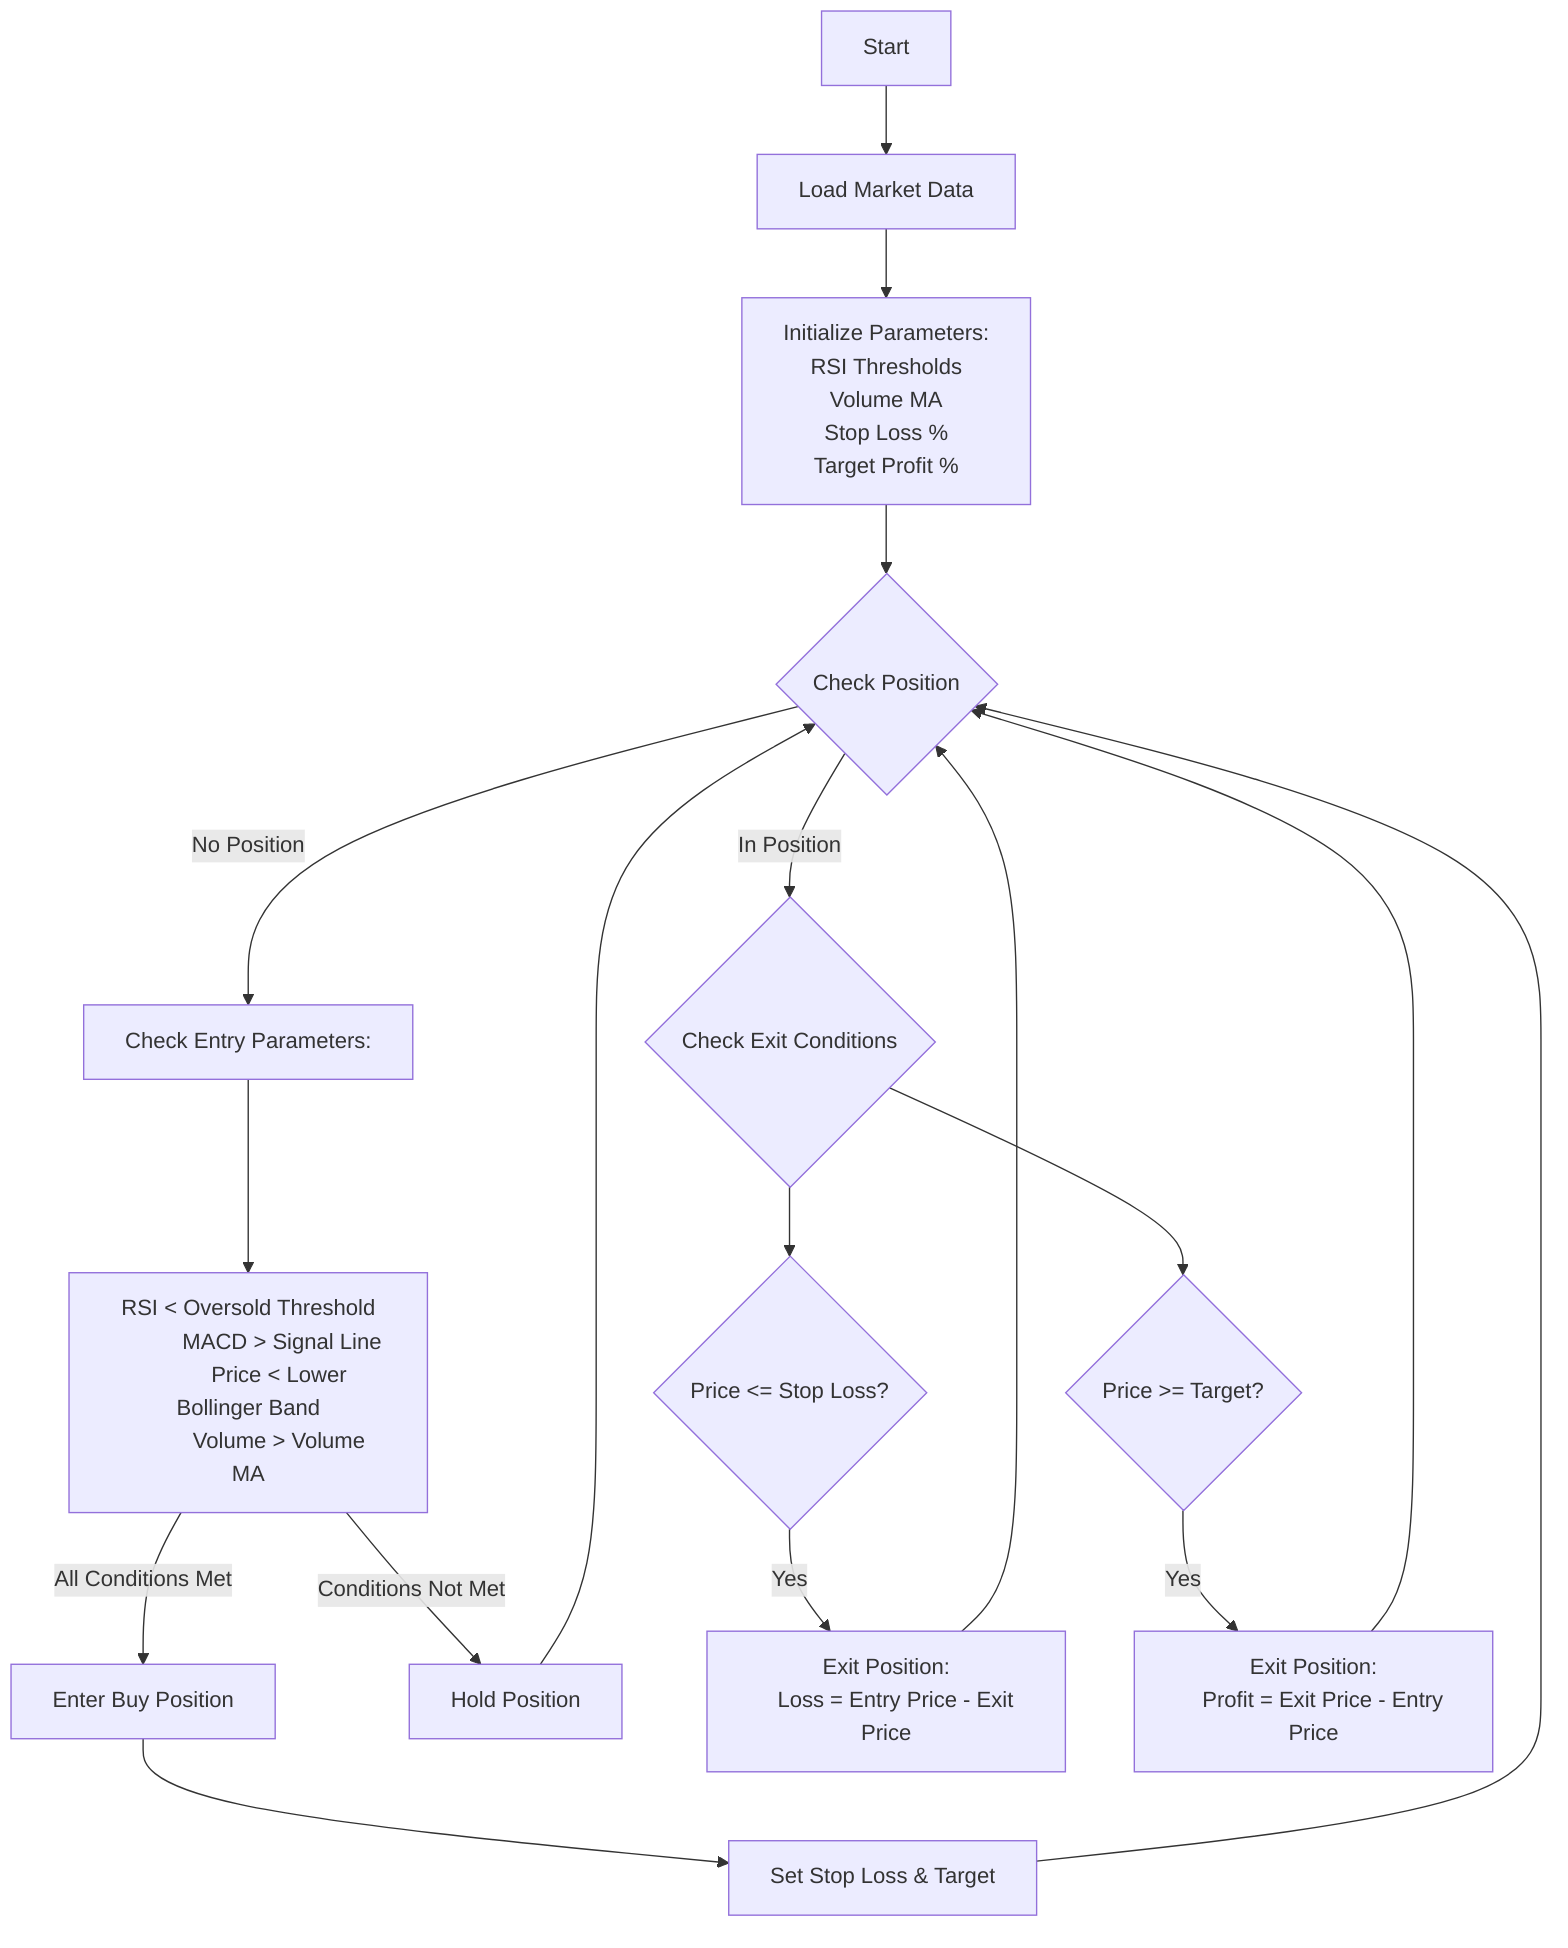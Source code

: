 flowchart TD
    A[Start] --> B[Load Market Data]
    B --> C[Initialize Parameters:
    RSI Thresholds
    Volume MA
    Stop Loss %
    Target Profit %]
    C --> D{Check Position}
    
    D -->|No Position| E[Check Entry Parameters:]
    D -->|In Position| J{Check Exit Conditions}
    
    E --> F[RSI < Oversold Threshold
           MACD > Signal Line
           Price < Lower Bollinger Band
           Volume > Volume MA]
    F -->|All Conditions Met| I[Enter Buy Position]
    F -->|Conditions Not Met| H[Hold Position]
    
    I --> K[Set Stop Loss & Target]
    K --> D
    
    J --> L{Price <= Stop Loss?}
    J --> M{Price >= Target?}
    
    L -->|Yes| N[Exit Position:
    Loss = Entry Price - Exit Price]
    M -->|Yes| O[Exit Position:
    Profit = Exit Price - Entry Price]
    
    N --> D
    O --> D
    H --> D